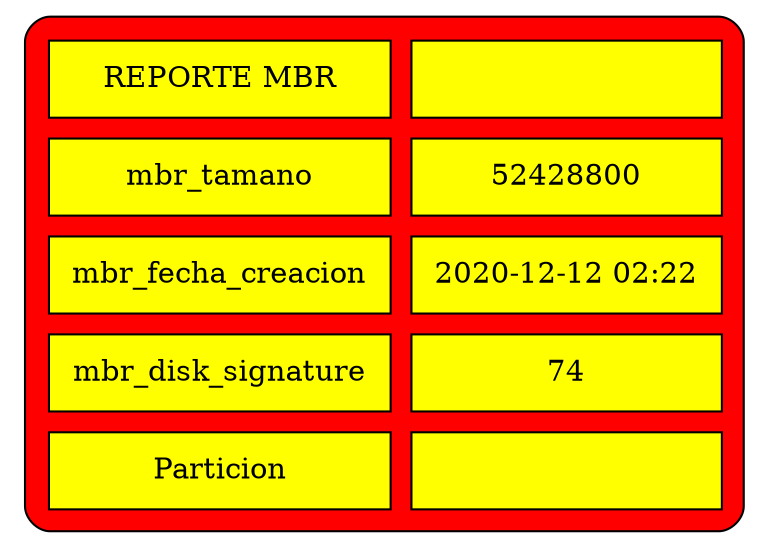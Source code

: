 digraph G {

  a0 [shape=none label=<<TABLE cellspacing="10" cellpadding="10" style="rounded" bgcolor="red">
  <TR>
    <TD bgcolor="yellow">REPORTE MBR</TD>
    <TD bgcolor="yellow"></TD>
  </TR>
  <TR>
    <TD bgcolor="yellow">mbr_tamano</TD>
    <TD bgcolor="yellow">52428800</TD>
  </TR>
  <TR>
    <TD bgcolor="yellow">mbr_fecha_creacion</TD>
    <TD bgcolor="yellow">2020-12-12 02:22</TD>
  </TR>
  <TR>
    <TD bgcolor="yellow">mbr_disk_signature</TD>
    <TD bgcolor="yellow">74</TD>
  </TR>
  <TR>
    <TD bgcolor="yellow">Particion</TD>
    <TD bgcolor="yellow"></TD>
  </TR>
</TABLE>>];

}